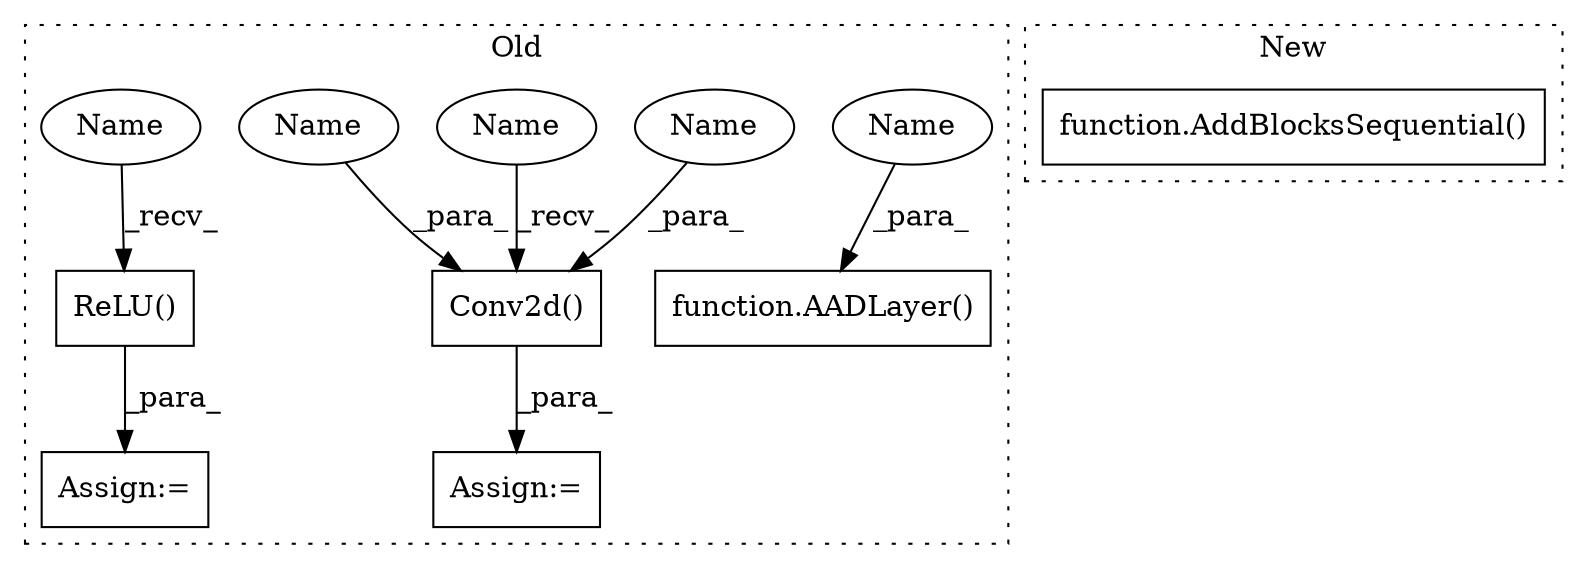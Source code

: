 digraph G {
subgraph cluster0 {
1 [label="ReLU()" a="75" s="2008" l="21" shape="box"];
3 [label="Conv2d()" a="75" s="1519,1537" l="10,49" shape="box"];
4 [label="function.AADLayer()" a="75" s="1470,1496" l="9,1" shape="box"];
5 [label="Assign:=" a="68" s="1516" l="3" shape="box"];
6 [label="Assign:=" a="68" s="2005" l="3" shape="box"];
7 [label="Name" a="87" s="1479" l="3" shape="ellipse"];
8 [label="Name" a="87" s="1534" l="3" shape="ellipse"];
9 [label="Name" a="87" s="1529" l="3" shape="ellipse"];
10 [label="Name" a="87" s="2008" l="2" shape="ellipse"];
11 [label="Name" a="87" s="1519" l="2" shape="ellipse"];
label = "Old";
style="dotted";
}
subgraph cluster1 {
2 [label="function.AddBlocksSequential()" a="75" s="2279,2300" l="20,11" shape="box"];
label = "New";
style="dotted";
}
1 -> 6 [label="_para_"];
3 -> 5 [label="_para_"];
7 -> 4 [label="_para_"];
8 -> 3 [label="_para_"];
9 -> 3 [label="_para_"];
10 -> 1 [label="_recv_"];
11 -> 3 [label="_recv_"];
}